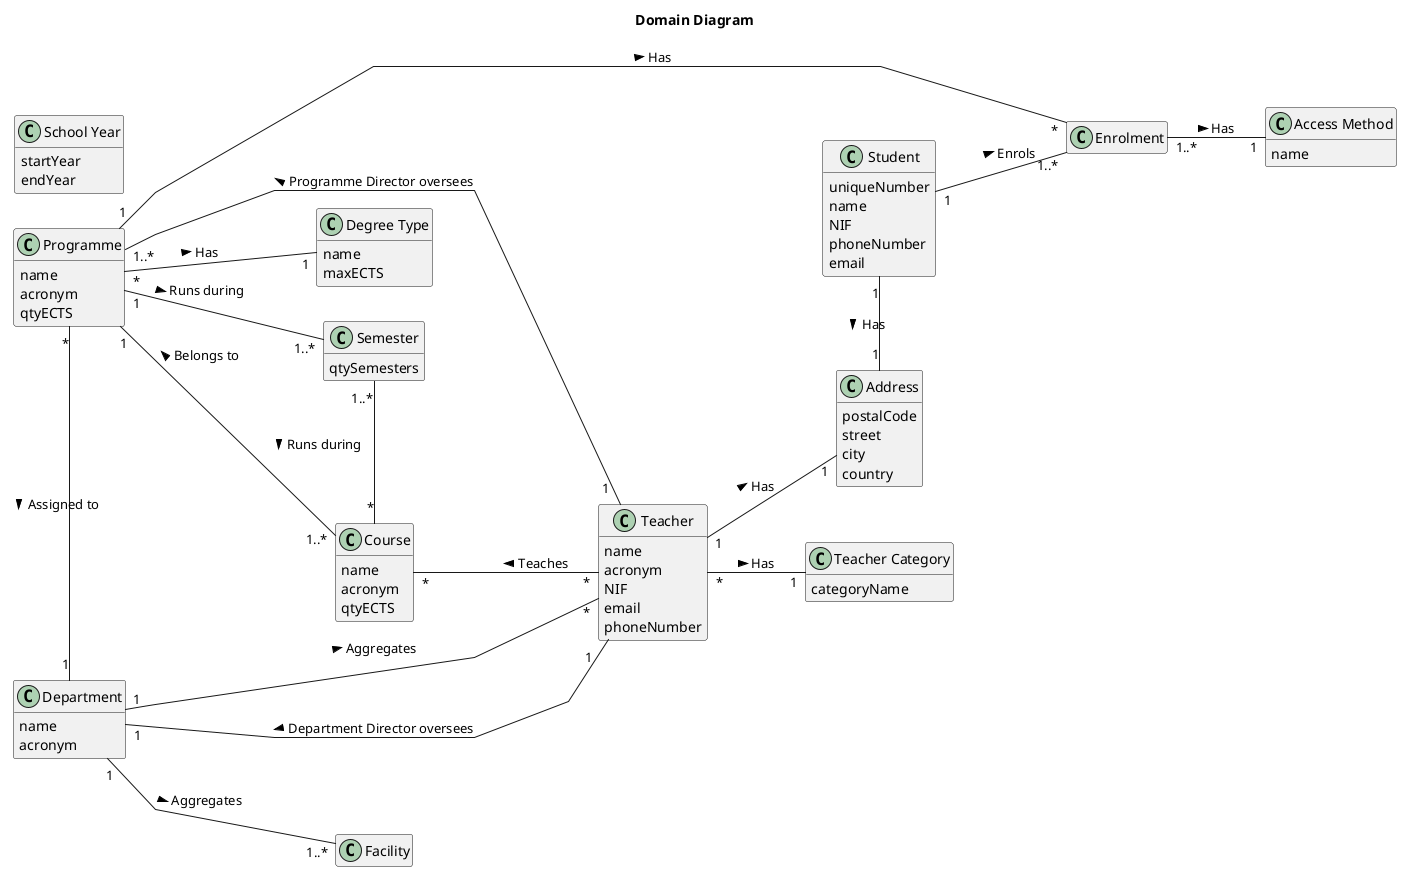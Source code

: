 @startuml
skinparam linetype polyline
left to right direction
hide empty methods
hide empty members
title "Domain Diagram"

left to right direction
' Entities
class Facility {
}

class "School Year" {
  startYear
  endYear
}

class Department {
  name
  acronym
}

class Course {
  name
  acronym
  qtyECTS
}

class Address {
  postalCode
  street
  city
  country
}

class "Teacher Category" {
  categoryName
}

class Teacher {
  name
  acronym
  NIF
  email
  phoneNumber
}

class Programme {
  name
  acronym
  qtyECTS
}

class Enrolment {
}

class Student {
  uniqueNumber
  name
  NIF
  phoneNumber
  email
}

class "Degree Type" {
  name
  maxECTS
}

class "Access Method" {
  name
}

class Semester {
  qtySemesters
}

Facility "1..*" -up- "1" Department : Aggregates <
Department "1" --- "1   " Teacher : Department Director oversees <
Department "1" --- "*" Teacher : Aggregates >
Course "*" -- "*" Teacher : Teaches <
Address "1" -right- "1" Student : Has <
Teacher "1" -- "1" Address : Has >
"Teacher" "*" -- "1" "Teacher Category" : Has >
Programme "1" -- "1..*" Course : Belongs to <
Programme "1" -- "*" Enrolment : Has >
Programme "*" -right- "1" Department : Assigned to >
Programme "1..*" -- "1  " Teacher : Programme Director oversees <
Programme "*" -- "1" "Degree Type" : Has >
Student "1" -- "1..*" Enrolment : Enrols >
Enrolment "1..*" -- "1" "Access Method" : Has >
Semester "1..*" -left- "\n\n\n\n *" Course : \n\n Runs during <\n\n\n
Semester "1..*" -up- "1" Programme : Runs during <
@enduml